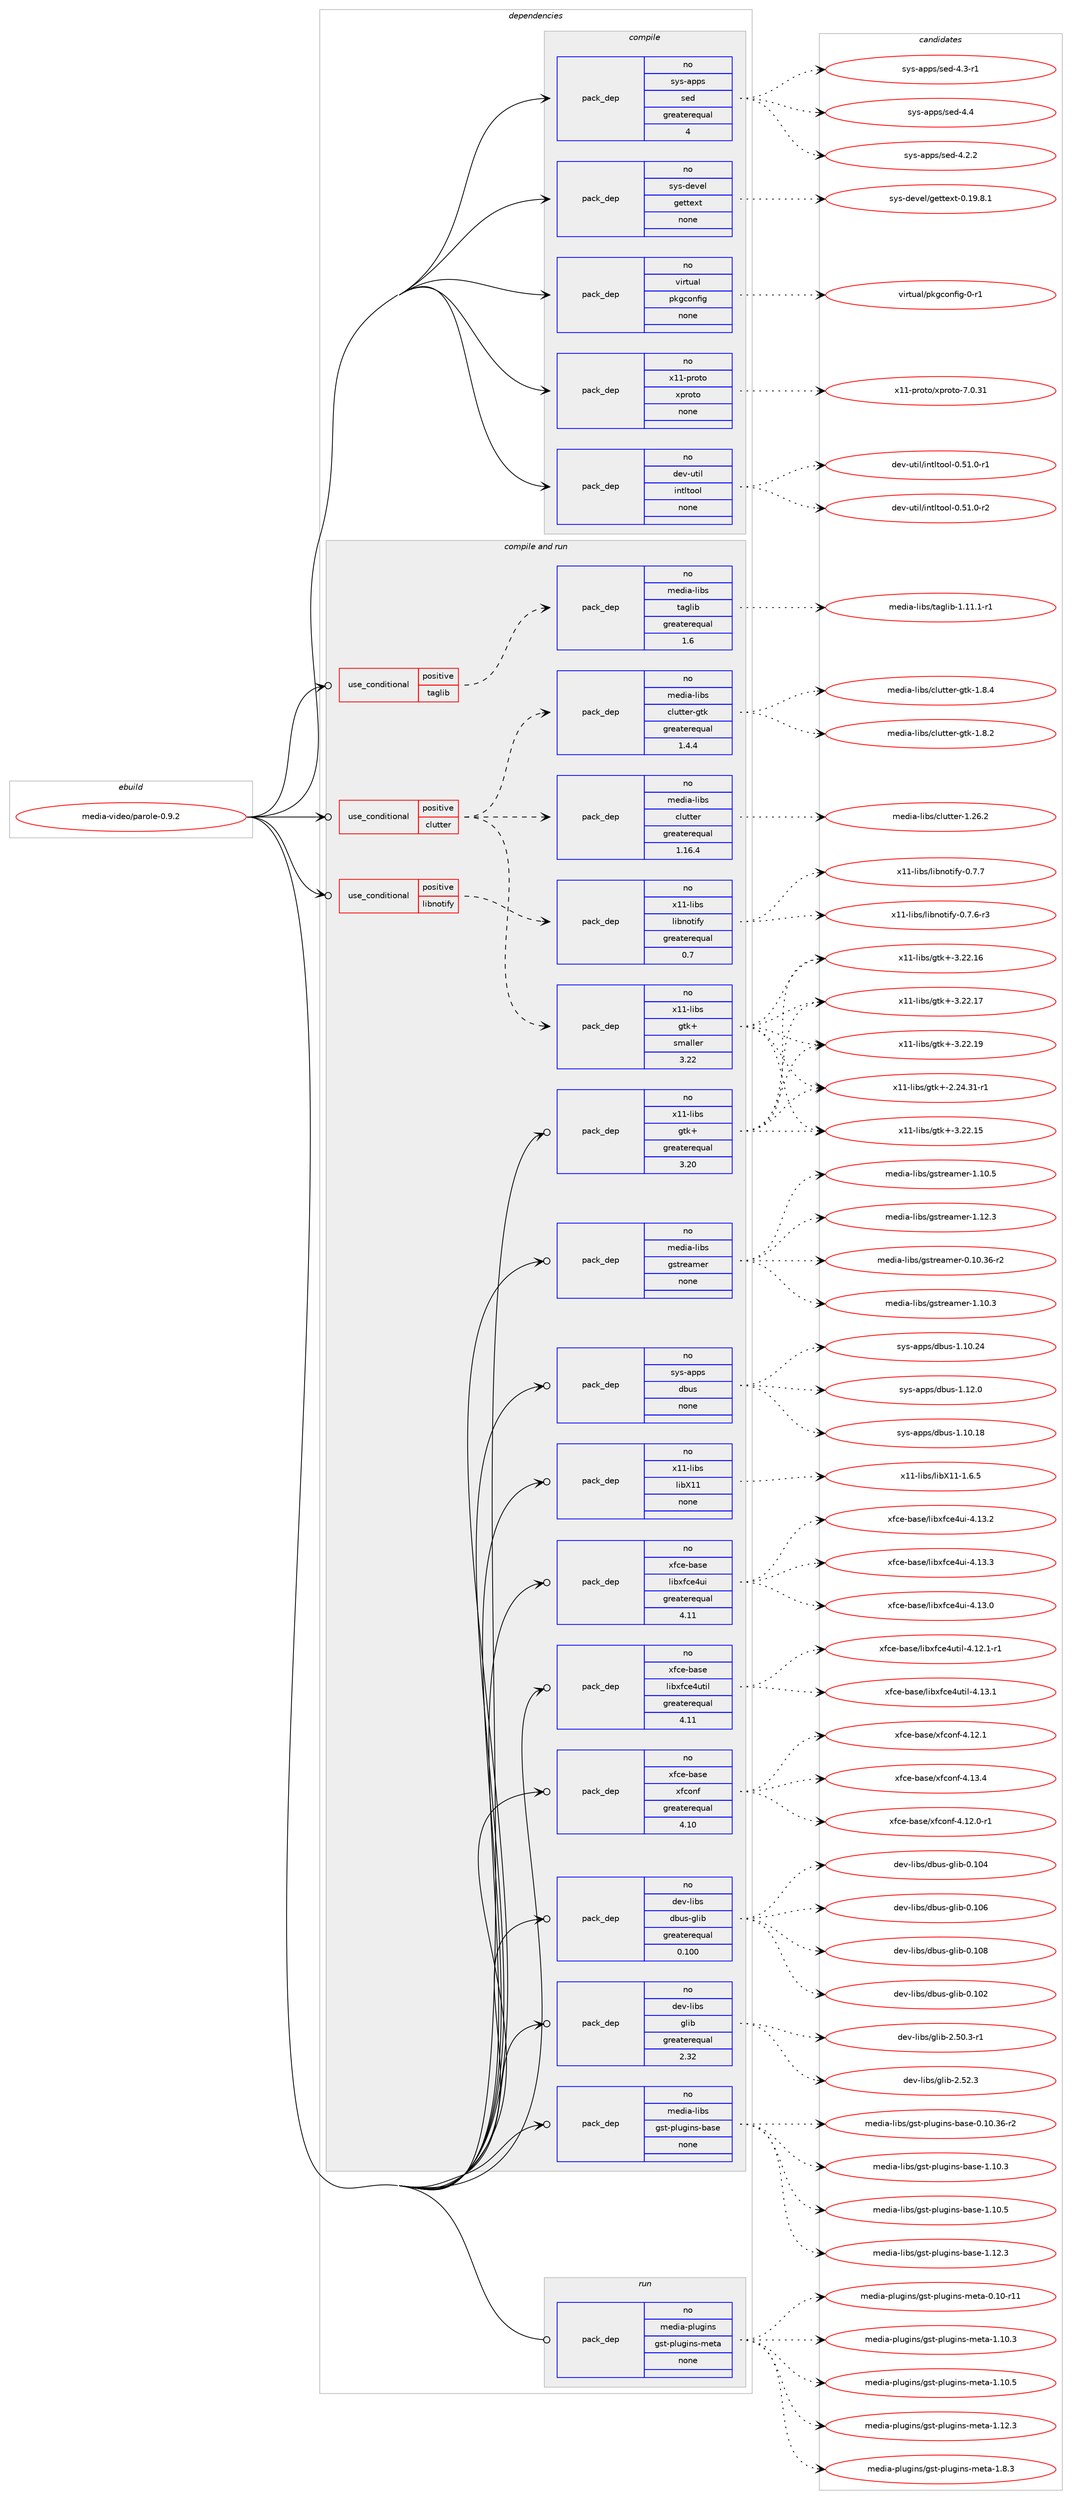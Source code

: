 digraph prolog {

# *************
# Graph options
# *************

newrank=true;
concentrate=true;
compound=true;
graph [rankdir=LR,fontname=Helvetica,fontsize=10,ranksep=1.5];#, ranksep=2.5, nodesep=0.2];
edge  [arrowhead=vee];
node  [fontname=Helvetica,fontsize=10];

# **********
# The ebuild
# **********

subgraph cluster_leftcol {
color=gray;
rank=same;
label=<<i>ebuild</i>>;
id [label="media-video/parole-0.9.2", color=red, width=4, href="../media-video/parole-0.9.2.svg"];
}

# ****************
# The dependencies
# ****************

subgraph cluster_midcol {
color=gray;
label=<<i>dependencies</i>>;
subgraph cluster_compile {
fillcolor="#eeeeee";
style=filled;
label=<<i>compile</i>>;
subgraph pack292117 {
dependency396277 [label=<<TABLE BORDER="0" CELLBORDER="1" CELLSPACING="0" CELLPADDING="4" WIDTH="220"><TR><TD ROWSPAN="6" CELLPADDING="30">pack_dep</TD></TR><TR><TD WIDTH="110">no</TD></TR><TR><TD>dev-util</TD></TR><TR><TD>intltool</TD></TR><TR><TD>none</TD></TR><TR><TD></TD></TR></TABLE>>, shape=none, color=blue];
}
id:e -> dependency396277:w [weight=20,style="solid",arrowhead="vee"];
subgraph pack292118 {
dependency396278 [label=<<TABLE BORDER="0" CELLBORDER="1" CELLSPACING="0" CELLPADDING="4" WIDTH="220"><TR><TD ROWSPAN="6" CELLPADDING="30">pack_dep</TD></TR><TR><TD WIDTH="110">no</TD></TR><TR><TD>sys-apps</TD></TR><TR><TD>sed</TD></TR><TR><TD>greaterequal</TD></TR><TR><TD>4</TD></TR></TABLE>>, shape=none, color=blue];
}
id:e -> dependency396278:w [weight=20,style="solid",arrowhead="vee"];
subgraph pack292119 {
dependency396279 [label=<<TABLE BORDER="0" CELLBORDER="1" CELLSPACING="0" CELLPADDING="4" WIDTH="220"><TR><TD ROWSPAN="6" CELLPADDING="30">pack_dep</TD></TR><TR><TD WIDTH="110">no</TD></TR><TR><TD>sys-devel</TD></TR><TR><TD>gettext</TD></TR><TR><TD>none</TD></TR><TR><TD></TD></TR></TABLE>>, shape=none, color=blue];
}
id:e -> dependency396279:w [weight=20,style="solid",arrowhead="vee"];
subgraph pack292120 {
dependency396280 [label=<<TABLE BORDER="0" CELLBORDER="1" CELLSPACING="0" CELLPADDING="4" WIDTH="220"><TR><TD ROWSPAN="6" CELLPADDING="30">pack_dep</TD></TR><TR><TD WIDTH="110">no</TD></TR><TR><TD>virtual</TD></TR><TR><TD>pkgconfig</TD></TR><TR><TD>none</TD></TR><TR><TD></TD></TR></TABLE>>, shape=none, color=blue];
}
id:e -> dependency396280:w [weight=20,style="solid",arrowhead="vee"];
subgraph pack292121 {
dependency396281 [label=<<TABLE BORDER="0" CELLBORDER="1" CELLSPACING="0" CELLPADDING="4" WIDTH="220"><TR><TD ROWSPAN="6" CELLPADDING="30">pack_dep</TD></TR><TR><TD WIDTH="110">no</TD></TR><TR><TD>x11-proto</TD></TR><TR><TD>xproto</TD></TR><TR><TD>none</TD></TR><TR><TD></TD></TR></TABLE>>, shape=none, color=blue];
}
id:e -> dependency396281:w [weight=20,style="solid",arrowhead="vee"];
}
subgraph cluster_compileandrun {
fillcolor="#eeeeee";
style=filled;
label=<<i>compile and run</i>>;
subgraph cond97746 {
dependency396282 [label=<<TABLE BORDER="0" CELLBORDER="1" CELLSPACING="0" CELLPADDING="4"><TR><TD ROWSPAN="3" CELLPADDING="10">use_conditional</TD></TR><TR><TD>positive</TD></TR><TR><TD>clutter</TD></TR></TABLE>>, shape=none, color=red];
subgraph pack292122 {
dependency396283 [label=<<TABLE BORDER="0" CELLBORDER="1" CELLSPACING="0" CELLPADDING="4" WIDTH="220"><TR><TD ROWSPAN="6" CELLPADDING="30">pack_dep</TD></TR><TR><TD WIDTH="110">no</TD></TR><TR><TD>media-libs</TD></TR><TR><TD>clutter</TD></TR><TR><TD>greaterequal</TD></TR><TR><TD>1.16.4</TD></TR></TABLE>>, shape=none, color=blue];
}
dependency396282:e -> dependency396283:w [weight=20,style="dashed",arrowhead="vee"];
subgraph pack292123 {
dependency396284 [label=<<TABLE BORDER="0" CELLBORDER="1" CELLSPACING="0" CELLPADDING="4" WIDTH="220"><TR><TD ROWSPAN="6" CELLPADDING="30">pack_dep</TD></TR><TR><TD WIDTH="110">no</TD></TR><TR><TD>media-libs</TD></TR><TR><TD>clutter-gtk</TD></TR><TR><TD>greaterequal</TD></TR><TR><TD>1.4.4</TD></TR></TABLE>>, shape=none, color=blue];
}
dependency396282:e -> dependency396284:w [weight=20,style="dashed",arrowhead="vee"];
subgraph pack292124 {
dependency396285 [label=<<TABLE BORDER="0" CELLBORDER="1" CELLSPACING="0" CELLPADDING="4" WIDTH="220"><TR><TD ROWSPAN="6" CELLPADDING="30">pack_dep</TD></TR><TR><TD WIDTH="110">no</TD></TR><TR><TD>x11-libs</TD></TR><TR><TD>gtk+</TD></TR><TR><TD>smaller</TD></TR><TR><TD>3.22</TD></TR></TABLE>>, shape=none, color=blue];
}
dependency396282:e -> dependency396285:w [weight=20,style="dashed",arrowhead="vee"];
}
id:e -> dependency396282:w [weight=20,style="solid",arrowhead="odotvee"];
subgraph cond97747 {
dependency396286 [label=<<TABLE BORDER="0" CELLBORDER="1" CELLSPACING="0" CELLPADDING="4"><TR><TD ROWSPAN="3" CELLPADDING="10">use_conditional</TD></TR><TR><TD>positive</TD></TR><TR><TD>libnotify</TD></TR></TABLE>>, shape=none, color=red];
subgraph pack292125 {
dependency396287 [label=<<TABLE BORDER="0" CELLBORDER="1" CELLSPACING="0" CELLPADDING="4" WIDTH="220"><TR><TD ROWSPAN="6" CELLPADDING="30">pack_dep</TD></TR><TR><TD WIDTH="110">no</TD></TR><TR><TD>x11-libs</TD></TR><TR><TD>libnotify</TD></TR><TR><TD>greaterequal</TD></TR><TR><TD>0.7</TD></TR></TABLE>>, shape=none, color=blue];
}
dependency396286:e -> dependency396287:w [weight=20,style="dashed",arrowhead="vee"];
}
id:e -> dependency396286:w [weight=20,style="solid",arrowhead="odotvee"];
subgraph cond97748 {
dependency396288 [label=<<TABLE BORDER="0" CELLBORDER="1" CELLSPACING="0" CELLPADDING="4"><TR><TD ROWSPAN="3" CELLPADDING="10">use_conditional</TD></TR><TR><TD>positive</TD></TR><TR><TD>taglib</TD></TR></TABLE>>, shape=none, color=red];
subgraph pack292126 {
dependency396289 [label=<<TABLE BORDER="0" CELLBORDER="1" CELLSPACING="0" CELLPADDING="4" WIDTH="220"><TR><TD ROWSPAN="6" CELLPADDING="30">pack_dep</TD></TR><TR><TD WIDTH="110">no</TD></TR><TR><TD>media-libs</TD></TR><TR><TD>taglib</TD></TR><TR><TD>greaterequal</TD></TR><TR><TD>1.6</TD></TR></TABLE>>, shape=none, color=blue];
}
dependency396288:e -> dependency396289:w [weight=20,style="dashed",arrowhead="vee"];
}
id:e -> dependency396288:w [weight=20,style="solid",arrowhead="odotvee"];
subgraph pack292127 {
dependency396290 [label=<<TABLE BORDER="0" CELLBORDER="1" CELLSPACING="0" CELLPADDING="4" WIDTH="220"><TR><TD ROWSPAN="6" CELLPADDING="30">pack_dep</TD></TR><TR><TD WIDTH="110">no</TD></TR><TR><TD>dev-libs</TD></TR><TR><TD>dbus-glib</TD></TR><TR><TD>greaterequal</TD></TR><TR><TD>0.100</TD></TR></TABLE>>, shape=none, color=blue];
}
id:e -> dependency396290:w [weight=20,style="solid",arrowhead="odotvee"];
subgraph pack292128 {
dependency396291 [label=<<TABLE BORDER="0" CELLBORDER="1" CELLSPACING="0" CELLPADDING="4" WIDTH="220"><TR><TD ROWSPAN="6" CELLPADDING="30">pack_dep</TD></TR><TR><TD WIDTH="110">no</TD></TR><TR><TD>dev-libs</TD></TR><TR><TD>glib</TD></TR><TR><TD>greaterequal</TD></TR><TR><TD>2.32</TD></TR></TABLE>>, shape=none, color=blue];
}
id:e -> dependency396291:w [weight=20,style="solid",arrowhead="odotvee"];
subgraph pack292129 {
dependency396292 [label=<<TABLE BORDER="0" CELLBORDER="1" CELLSPACING="0" CELLPADDING="4" WIDTH="220"><TR><TD ROWSPAN="6" CELLPADDING="30">pack_dep</TD></TR><TR><TD WIDTH="110">no</TD></TR><TR><TD>media-libs</TD></TR><TR><TD>gst-plugins-base</TD></TR><TR><TD>none</TD></TR><TR><TD></TD></TR></TABLE>>, shape=none, color=blue];
}
id:e -> dependency396292:w [weight=20,style="solid",arrowhead="odotvee"];
subgraph pack292130 {
dependency396293 [label=<<TABLE BORDER="0" CELLBORDER="1" CELLSPACING="0" CELLPADDING="4" WIDTH="220"><TR><TD ROWSPAN="6" CELLPADDING="30">pack_dep</TD></TR><TR><TD WIDTH="110">no</TD></TR><TR><TD>media-libs</TD></TR><TR><TD>gstreamer</TD></TR><TR><TD>none</TD></TR><TR><TD></TD></TR></TABLE>>, shape=none, color=blue];
}
id:e -> dependency396293:w [weight=20,style="solid",arrowhead="odotvee"];
subgraph pack292131 {
dependency396294 [label=<<TABLE BORDER="0" CELLBORDER="1" CELLSPACING="0" CELLPADDING="4" WIDTH="220"><TR><TD ROWSPAN="6" CELLPADDING="30">pack_dep</TD></TR><TR><TD WIDTH="110">no</TD></TR><TR><TD>sys-apps</TD></TR><TR><TD>dbus</TD></TR><TR><TD>none</TD></TR><TR><TD></TD></TR></TABLE>>, shape=none, color=blue];
}
id:e -> dependency396294:w [weight=20,style="solid",arrowhead="odotvee"];
subgraph pack292132 {
dependency396295 [label=<<TABLE BORDER="0" CELLBORDER="1" CELLSPACING="0" CELLPADDING="4" WIDTH="220"><TR><TD ROWSPAN="6" CELLPADDING="30">pack_dep</TD></TR><TR><TD WIDTH="110">no</TD></TR><TR><TD>x11-libs</TD></TR><TR><TD>gtk+</TD></TR><TR><TD>greaterequal</TD></TR><TR><TD>3.20</TD></TR></TABLE>>, shape=none, color=blue];
}
id:e -> dependency396295:w [weight=20,style="solid",arrowhead="odotvee"];
subgraph pack292133 {
dependency396296 [label=<<TABLE BORDER="0" CELLBORDER="1" CELLSPACING="0" CELLPADDING="4" WIDTH="220"><TR><TD ROWSPAN="6" CELLPADDING="30">pack_dep</TD></TR><TR><TD WIDTH="110">no</TD></TR><TR><TD>x11-libs</TD></TR><TR><TD>libX11</TD></TR><TR><TD>none</TD></TR><TR><TD></TD></TR></TABLE>>, shape=none, color=blue];
}
id:e -> dependency396296:w [weight=20,style="solid",arrowhead="odotvee"];
subgraph pack292134 {
dependency396297 [label=<<TABLE BORDER="0" CELLBORDER="1" CELLSPACING="0" CELLPADDING="4" WIDTH="220"><TR><TD ROWSPAN="6" CELLPADDING="30">pack_dep</TD></TR><TR><TD WIDTH="110">no</TD></TR><TR><TD>xfce-base</TD></TR><TR><TD>libxfce4ui</TD></TR><TR><TD>greaterequal</TD></TR><TR><TD>4.11</TD></TR></TABLE>>, shape=none, color=blue];
}
id:e -> dependency396297:w [weight=20,style="solid",arrowhead="odotvee"];
subgraph pack292135 {
dependency396298 [label=<<TABLE BORDER="0" CELLBORDER="1" CELLSPACING="0" CELLPADDING="4" WIDTH="220"><TR><TD ROWSPAN="6" CELLPADDING="30">pack_dep</TD></TR><TR><TD WIDTH="110">no</TD></TR><TR><TD>xfce-base</TD></TR><TR><TD>libxfce4util</TD></TR><TR><TD>greaterequal</TD></TR><TR><TD>4.11</TD></TR></TABLE>>, shape=none, color=blue];
}
id:e -> dependency396298:w [weight=20,style="solid",arrowhead="odotvee"];
subgraph pack292136 {
dependency396299 [label=<<TABLE BORDER="0" CELLBORDER="1" CELLSPACING="0" CELLPADDING="4" WIDTH="220"><TR><TD ROWSPAN="6" CELLPADDING="30">pack_dep</TD></TR><TR><TD WIDTH="110">no</TD></TR><TR><TD>xfce-base</TD></TR><TR><TD>xfconf</TD></TR><TR><TD>greaterequal</TD></TR><TR><TD>4.10</TD></TR></TABLE>>, shape=none, color=blue];
}
id:e -> dependency396299:w [weight=20,style="solid",arrowhead="odotvee"];
}
subgraph cluster_run {
fillcolor="#eeeeee";
style=filled;
label=<<i>run</i>>;
subgraph pack292137 {
dependency396300 [label=<<TABLE BORDER="0" CELLBORDER="1" CELLSPACING="0" CELLPADDING="4" WIDTH="220"><TR><TD ROWSPAN="6" CELLPADDING="30">pack_dep</TD></TR><TR><TD WIDTH="110">no</TD></TR><TR><TD>media-plugins</TD></TR><TR><TD>gst-plugins-meta</TD></TR><TR><TD>none</TD></TR><TR><TD></TD></TR></TABLE>>, shape=none, color=blue];
}
id:e -> dependency396300:w [weight=20,style="solid",arrowhead="odot"];
}
}

# **************
# The candidates
# **************

subgraph cluster_choices {
rank=same;
color=gray;
label=<<i>candidates</i>>;

subgraph choice292117 {
color=black;
nodesep=1;
choice1001011184511711610510847105110116108116111111108454846534946484511449 [label="dev-util/intltool-0.51.0-r1", color=red, width=4,href="../dev-util/intltool-0.51.0-r1.svg"];
choice1001011184511711610510847105110116108116111111108454846534946484511450 [label="dev-util/intltool-0.51.0-r2", color=red, width=4,href="../dev-util/intltool-0.51.0-r2.svg"];
dependency396277:e -> choice1001011184511711610510847105110116108116111111108454846534946484511449:w [style=dotted,weight="100"];
dependency396277:e -> choice1001011184511711610510847105110116108116111111108454846534946484511450:w [style=dotted,weight="100"];
}
subgraph choice292118 {
color=black;
nodesep=1;
choice115121115459711211211547115101100455246504650 [label="sys-apps/sed-4.2.2", color=red, width=4,href="../sys-apps/sed-4.2.2.svg"];
choice115121115459711211211547115101100455246514511449 [label="sys-apps/sed-4.3-r1", color=red, width=4,href="../sys-apps/sed-4.3-r1.svg"];
choice11512111545971121121154711510110045524652 [label="sys-apps/sed-4.4", color=red, width=4,href="../sys-apps/sed-4.4.svg"];
dependency396278:e -> choice115121115459711211211547115101100455246504650:w [style=dotted,weight="100"];
dependency396278:e -> choice115121115459711211211547115101100455246514511449:w [style=dotted,weight="100"];
dependency396278:e -> choice11512111545971121121154711510110045524652:w [style=dotted,weight="100"];
}
subgraph choice292119 {
color=black;
nodesep=1;
choice1151211154510010111810110847103101116116101120116454846495746564649 [label="sys-devel/gettext-0.19.8.1", color=red, width=4,href="../sys-devel/gettext-0.19.8.1.svg"];
dependency396279:e -> choice1151211154510010111810110847103101116116101120116454846495746564649:w [style=dotted,weight="100"];
}
subgraph choice292120 {
color=black;
nodesep=1;
choice11810511411611797108471121071039911111010210510345484511449 [label="virtual/pkgconfig-0-r1", color=red, width=4,href="../virtual/pkgconfig-0-r1.svg"];
dependency396280:e -> choice11810511411611797108471121071039911111010210510345484511449:w [style=dotted,weight="100"];
}
subgraph choice292121 {
color=black;
nodesep=1;
choice1204949451121141111161114712011211411111611145554648465149 [label="x11-proto/xproto-7.0.31", color=red, width=4,href="../x11-proto/xproto-7.0.31.svg"];
dependency396281:e -> choice1204949451121141111161114712011211411111611145554648465149:w [style=dotted,weight="100"];
}
subgraph choice292122 {
color=black;
nodesep=1;
choice109101100105974510810598115479910811711611610111445494650544650 [label="media-libs/clutter-1.26.2", color=red, width=4,href="../media-libs/clutter-1.26.2.svg"];
dependency396283:e -> choice109101100105974510810598115479910811711611610111445494650544650:w [style=dotted,weight="100"];
}
subgraph choice292123 {
color=black;
nodesep=1;
choice109101100105974510810598115479910811711611610111445103116107454946564650 [label="media-libs/clutter-gtk-1.8.2", color=red, width=4,href="../media-libs/clutter-gtk-1.8.2.svg"];
choice109101100105974510810598115479910811711611610111445103116107454946564652 [label="media-libs/clutter-gtk-1.8.4", color=red, width=4,href="../media-libs/clutter-gtk-1.8.4.svg"];
dependency396284:e -> choice109101100105974510810598115479910811711611610111445103116107454946564650:w [style=dotted,weight="100"];
dependency396284:e -> choice109101100105974510810598115479910811711611610111445103116107454946564652:w [style=dotted,weight="100"];
}
subgraph choice292124 {
color=black;
nodesep=1;
choice12049494510810598115471031161074345504650524651494511449 [label="x11-libs/gtk+-2.24.31-r1", color=red, width=4,href="../x11-libs/gtk+-2.24.31-r1.svg"];
choice1204949451081059811547103116107434551465050464953 [label="x11-libs/gtk+-3.22.15", color=red, width=4,href="../x11-libs/gtk+-3.22.15.svg"];
choice1204949451081059811547103116107434551465050464954 [label="x11-libs/gtk+-3.22.16", color=red, width=4,href="../x11-libs/gtk+-3.22.16.svg"];
choice1204949451081059811547103116107434551465050464955 [label="x11-libs/gtk+-3.22.17", color=red, width=4,href="../x11-libs/gtk+-3.22.17.svg"];
choice1204949451081059811547103116107434551465050464957 [label="x11-libs/gtk+-3.22.19", color=red, width=4,href="../x11-libs/gtk+-3.22.19.svg"];
dependency396285:e -> choice12049494510810598115471031161074345504650524651494511449:w [style=dotted,weight="100"];
dependency396285:e -> choice1204949451081059811547103116107434551465050464953:w [style=dotted,weight="100"];
dependency396285:e -> choice1204949451081059811547103116107434551465050464954:w [style=dotted,weight="100"];
dependency396285:e -> choice1204949451081059811547103116107434551465050464955:w [style=dotted,weight="100"];
dependency396285:e -> choice1204949451081059811547103116107434551465050464957:w [style=dotted,weight="100"];
}
subgraph choice292125 {
color=black;
nodesep=1;
choice1204949451081059811547108105981101111161051021214548465546544511451 [label="x11-libs/libnotify-0.7.6-r3", color=red, width=4,href="../x11-libs/libnotify-0.7.6-r3.svg"];
choice120494945108105981154710810598110111116105102121454846554655 [label="x11-libs/libnotify-0.7.7", color=red, width=4,href="../x11-libs/libnotify-0.7.7.svg"];
dependency396287:e -> choice1204949451081059811547108105981101111161051021214548465546544511451:w [style=dotted,weight="100"];
dependency396287:e -> choice120494945108105981154710810598110111116105102121454846554655:w [style=dotted,weight="100"];
}
subgraph choice292126 {
color=black;
nodesep=1;
choice109101100105974510810598115471169710310810598454946494946494511449 [label="media-libs/taglib-1.11.1-r1", color=red, width=4,href="../media-libs/taglib-1.11.1-r1.svg"];
dependency396289:e -> choice109101100105974510810598115471169710310810598454946494946494511449:w [style=dotted,weight="100"];
}
subgraph choice292127 {
color=black;
nodesep=1;
choice100101118451081059811547100981171154510310810598454846494850 [label="dev-libs/dbus-glib-0.102", color=red, width=4,href="../dev-libs/dbus-glib-0.102.svg"];
choice100101118451081059811547100981171154510310810598454846494852 [label="dev-libs/dbus-glib-0.104", color=red, width=4,href="../dev-libs/dbus-glib-0.104.svg"];
choice100101118451081059811547100981171154510310810598454846494854 [label="dev-libs/dbus-glib-0.106", color=red, width=4,href="../dev-libs/dbus-glib-0.106.svg"];
choice100101118451081059811547100981171154510310810598454846494856 [label="dev-libs/dbus-glib-0.108", color=red, width=4,href="../dev-libs/dbus-glib-0.108.svg"];
dependency396290:e -> choice100101118451081059811547100981171154510310810598454846494850:w [style=dotted,weight="100"];
dependency396290:e -> choice100101118451081059811547100981171154510310810598454846494852:w [style=dotted,weight="100"];
dependency396290:e -> choice100101118451081059811547100981171154510310810598454846494854:w [style=dotted,weight="100"];
dependency396290:e -> choice100101118451081059811547100981171154510310810598454846494856:w [style=dotted,weight="100"];
}
subgraph choice292128 {
color=black;
nodesep=1;
choice10010111845108105981154710310810598455046534846514511449 [label="dev-libs/glib-2.50.3-r1", color=red, width=4,href="../dev-libs/glib-2.50.3-r1.svg"];
choice1001011184510810598115471031081059845504653504651 [label="dev-libs/glib-2.52.3", color=red, width=4,href="../dev-libs/glib-2.52.3.svg"];
dependency396291:e -> choice10010111845108105981154710310810598455046534846514511449:w [style=dotted,weight="100"];
dependency396291:e -> choice1001011184510810598115471031081059845504653504651:w [style=dotted,weight="100"];
}
subgraph choice292129 {
color=black;
nodesep=1;
choice109101100105974510810598115471031151164511210811710310511011545989711510145484649484651544511450 [label="media-libs/gst-plugins-base-0.10.36-r2", color=red, width=4,href="../media-libs/gst-plugins-base-0.10.36-r2.svg"];
choice109101100105974510810598115471031151164511210811710310511011545989711510145494649484651 [label="media-libs/gst-plugins-base-1.10.3", color=red, width=4,href="../media-libs/gst-plugins-base-1.10.3.svg"];
choice109101100105974510810598115471031151164511210811710310511011545989711510145494649484653 [label="media-libs/gst-plugins-base-1.10.5", color=red, width=4,href="../media-libs/gst-plugins-base-1.10.5.svg"];
choice109101100105974510810598115471031151164511210811710310511011545989711510145494649504651 [label="media-libs/gst-plugins-base-1.12.3", color=red, width=4,href="../media-libs/gst-plugins-base-1.12.3.svg"];
dependency396292:e -> choice109101100105974510810598115471031151164511210811710310511011545989711510145484649484651544511450:w [style=dotted,weight="100"];
dependency396292:e -> choice109101100105974510810598115471031151164511210811710310511011545989711510145494649484651:w [style=dotted,weight="100"];
dependency396292:e -> choice109101100105974510810598115471031151164511210811710310511011545989711510145494649484653:w [style=dotted,weight="100"];
dependency396292:e -> choice109101100105974510810598115471031151164511210811710310511011545989711510145494649504651:w [style=dotted,weight="100"];
}
subgraph choice292130 {
color=black;
nodesep=1;
choice109101100105974510810598115471031151161141019710910111445484649484651544511450 [label="media-libs/gstreamer-0.10.36-r2", color=red, width=4,href="../media-libs/gstreamer-0.10.36-r2.svg"];
choice109101100105974510810598115471031151161141019710910111445494649484651 [label="media-libs/gstreamer-1.10.3", color=red, width=4,href="../media-libs/gstreamer-1.10.3.svg"];
choice109101100105974510810598115471031151161141019710910111445494649484653 [label="media-libs/gstreamer-1.10.5", color=red, width=4,href="../media-libs/gstreamer-1.10.5.svg"];
choice109101100105974510810598115471031151161141019710910111445494649504651 [label="media-libs/gstreamer-1.12.3", color=red, width=4,href="../media-libs/gstreamer-1.12.3.svg"];
dependency396293:e -> choice109101100105974510810598115471031151161141019710910111445484649484651544511450:w [style=dotted,weight="100"];
dependency396293:e -> choice109101100105974510810598115471031151161141019710910111445494649484651:w [style=dotted,weight="100"];
dependency396293:e -> choice109101100105974510810598115471031151161141019710910111445494649484653:w [style=dotted,weight="100"];
dependency396293:e -> choice109101100105974510810598115471031151161141019710910111445494649504651:w [style=dotted,weight="100"];
}
subgraph choice292131 {
color=black;
nodesep=1;
choice115121115459711211211547100981171154549464948464956 [label="sys-apps/dbus-1.10.18", color=red, width=4,href="../sys-apps/dbus-1.10.18.svg"];
choice115121115459711211211547100981171154549464948465052 [label="sys-apps/dbus-1.10.24", color=red, width=4,href="../sys-apps/dbus-1.10.24.svg"];
choice1151211154597112112115471009811711545494649504648 [label="sys-apps/dbus-1.12.0", color=red, width=4,href="../sys-apps/dbus-1.12.0.svg"];
dependency396294:e -> choice115121115459711211211547100981171154549464948464956:w [style=dotted,weight="100"];
dependency396294:e -> choice115121115459711211211547100981171154549464948465052:w [style=dotted,weight="100"];
dependency396294:e -> choice1151211154597112112115471009811711545494649504648:w [style=dotted,weight="100"];
}
subgraph choice292132 {
color=black;
nodesep=1;
choice12049494510810598115471031161074345504650524651494511449 [label="x11-libs/gtk+-2.24.31-r1", color=red, width=4,href="../x11-libs/gtk+-2.24.31-r1.svg"];
choice1204949451081059811547103116107434551465050464953 [label="x11-libs/gtk+-3.22.15", color=red, width=4,href="../x11-libs/gtk+-3.22.15.svg"];
choice1204949451081059811547103116107434551465050464954 [label="x11-libs/gtk+-3.22.16", color=red, width=4,href="../x11-libs/gtk+-3.22.16.svg"];
choice1204949451081059811547103116107434551465050464955 [label="x11-libs/gtk+-3.22.17", color=red, width=4,href="../x11-libs/gtk+-3.22.17.svg"];
choice1204949451081059811547103116107434551465050464957 [label="x11-libs/gtk+-3.22.19", color=red, width=4,href="../x11-libs/gtk+-3.22.19.svg"];
dependency396295:e -> choice12049494510810598115471031161074345504650524651494511449:w [style=dotted,weight="100"];
dependency396295:e -> choice1204949451081059811547103116107434551465050464953:w [style=dotted,weight="100"];
dependency396295:e -> choice1204949451081059811547103116107434551465050464954:w [style=dotted,weight="100"];
dependency396295:e -> choice1204949451081059811547103116107434551465050464955:w [style=dotted,weight="100"];
dependency396295:e -> choice1204949451081059811547103116107434551465050464957:w [style=dotted,weight="100"];
}
subgraph choice292133 {
color=black;
nodesep=1;
choice120494945108105981154710810598884949454946544653 [label="x11-libs/libX11-1.6.5", color=red, width=4,href="../x11-libs/libX11-1.6.5.svg"];
dependency396296:e -> choice120494945108105981154710810598884949454946544653:w [style=dotted,weight="100"];
}
subgraph choice292134 {
color=black;
nodesep=1;
choice120102991014598971151014710810598120102991015211710545524649514648 [label="xfce-base/libxfce4ui-4.13.0", color=red, width=4,href="../xfce-base/libxfce4ui-4.13.0.svg"];
choice120102991014598971151014710810598120102991015211710545524649514650 [label="xfce-base/libxfce4ui-4.13.2", color=red, width=4,href="../xfce-base/libxfce4ui-4.13.2.svg"];
choice120102991014598971151014710810598120102991015211710545524649514651 [label="xfce-base/libxfce4ui-4.13.3", color=red, width=4,href="../xfce-base/libxfce4ui-4.13.3.svg"];
dependency396297:e -> choice120102991014598971151014710810598120102991015211710545524649514648:w [style=dotted,weight="100"];
dependency396297:e -> choice120102991014598971151014710810598120102991015211710545524649514650:w [style=dotted,weight="100"];
dependency396297:e -> choice120102991014598971151014710810598120102991015211710545524649514651:w [style=dotted,weight="100"];
}
subgraph choice292135 {
color=black;
nodesep=1;
choice1201029910145989711510147108105981201029910152117116105108455246495046494511449 [label="xfce-base/libxfce4util-4.12.1-r1", color=red, width=4,href="../xfce-base/libxfce4util-4.12.1-r1.svg"];
choice120102991014598971151014710810598120102991015211711610510845524649514649 [label="xfce-base/libxfce4util-4.13.1", color=red, width=4,href="../xfce-base/libxfce4util-4.13.1.svg"];
dependency396298:e -> choice1201029910145989711510147108105981201029910152117116105108455246495046494511449:w [style=dotted,weight="100"];
dependency396298:e -> choice120102991014598971151014710810598120102991015211711610510845524649514649:w [style=dotted,weight="100"];
}
subgraph choice292136 {
color=black;
nodesep=1;
choice120102991014598971151014712010299111110102455246495046484511449 [label="xfce-base/xfconf-4.12.0-r1", color=red, width=4,href="../xfce-base/xfconf-4.12.0-r1.svg"];
choice12010299101459897115101471201029911111010245524649504649 [label="xfce-base/xfconf-4.12.1", color=red, width=4,href="../xfce-base/xfconf-4.12.1.svg"];
choice12010299101459897115101471201029911111010245524649514652 [label="xfce-base/xfconf-4.13.4", color=red, width=4,href="../xfce-base/xfconf-4.13.4.svg"];
dependency396299:e -> choice120102991014598971151014712010299111110102455246495046484511449:w [style=dotted,weight="100"];
dependency396299:e -> choice12010299101459897115101471201029911111010245524649504649:w [style=dotted,weight="100"];
dependency396299:e -> choice12010299101459897115101471201029911111010245524649514652:w [style=dotted,weight="100"];
}
subgraph choice292137 {
color=black;
nodesep=1;
choice1091011001059745112108117103105110115471031151164511210811710310511011545109101116974548464948451144949 [label="media-plugins/gst-plugins-meta-0.10-r11", color=red, width=4,href="../media-plugins/gst-plugins-meta-0.10-r11.svg"];
choice10910110010597451121081171031051101154710311511645112108117103105110115451091011169745494649484651 [label="media-plugins/gst-plugins-meta-1.10.3", color=red, width=4,href="../media-plugins/gst-plugins-meta-1.10.3.svg"];
choice10910110010597451121081171031051101154710311511645112108117103105110115451091011169745494649484653 [label="media-plugins/gst-plugins-meta-1.10.5", color=red, width=4,href="../media-plugins/gst-plugins-meta-1.10.5.svg"];
choice10910110010597451121081171031051101154710311511645112108117103105110115451091011169745494649504651 [label="media-plugins/gst-plugins-meta-1.12.3", color=red, width=4,href="../media-plugins/gst-plugins-meta-1.12.3.svg"];
choice109101100105974511210811710310511011547103115116451121081171031051101154510910111697454946564651 [label="media-plugins/gst-plugins-meta-1.8.3", color=red, width=4,href="../media-plugins/gst-plugins-meta-1.8.3.svg"];
dependency396300:e -> choice1091011001059745112108117103105110115471031151164511210811710310511011545109101116974548464948451144949:w [style=dotted,weight="100"];
dependency396300:e -> choice10910110010597451121081171031051101154710311511645112108117103105110115451091011169745494649484651:w [style=dotted,weight="100"];
dependency396300:e -> choice10910110010597451121081171031051101154710311511645112108117103105110115451091011169745494649484653:w [style=dotted,weight="100"];
dependency396300:e -> choice10910110010597451121081171031051101154710311511645112108117103105110115451091011169745494649504651:w [style=dotted,weight="100"];
dependency396300:e -> choice109101100105974511210811710310511011547103115116451121081171031051101154510910111697454946564651:w [style=dotted,weight="100"];
}
}

}

